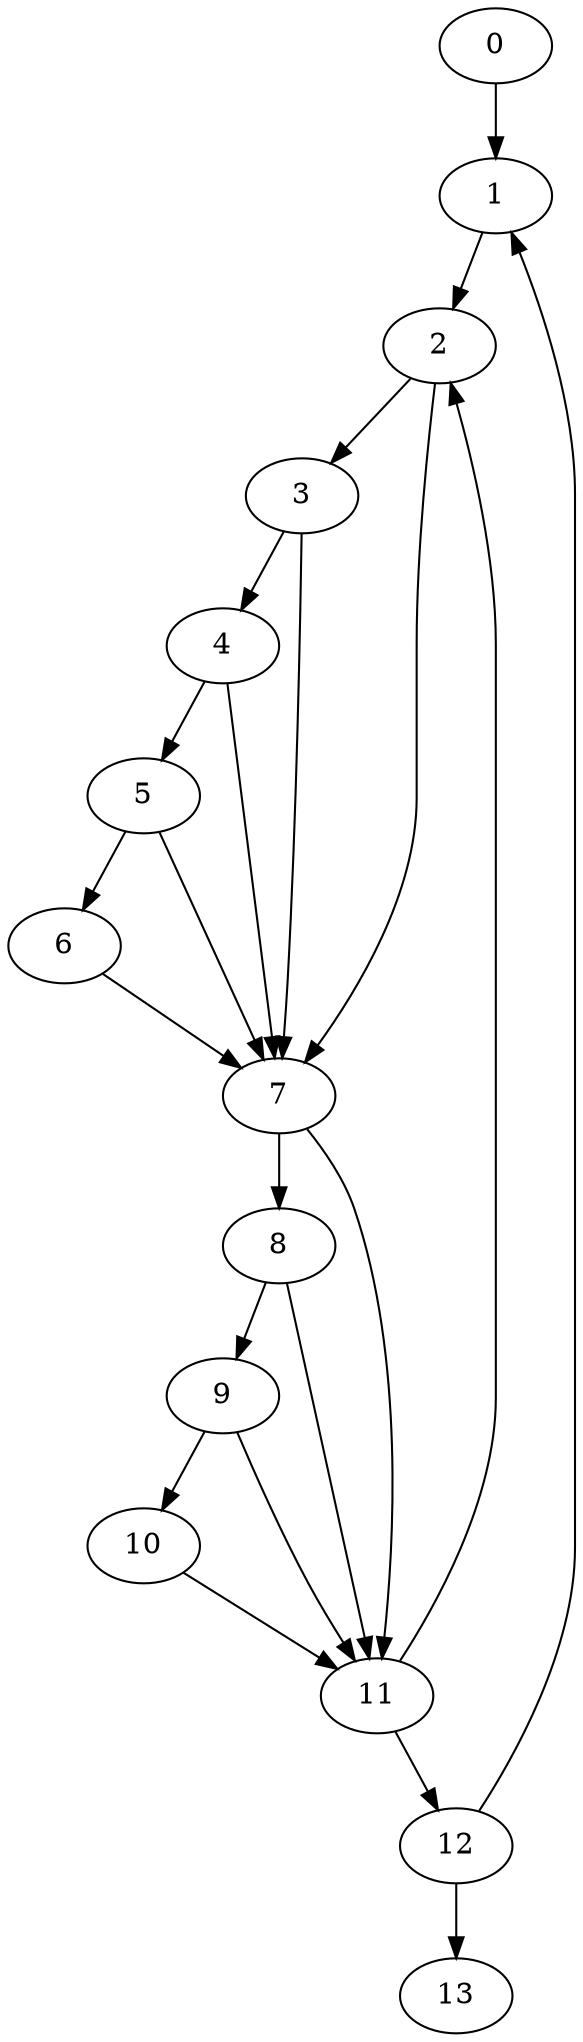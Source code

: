 digraph {
	0
	1
	2
	3
	4
	5
	6
	7
	8
	9
	10
	11
	12
	13
	3 -> 4
	4 -> 5
	11 -> 12
	0 -> 1
	12 -> 1
	2 -> 3
	7 -> 8
	12 -> 13
	8 -> 9
	9 -> 10
	1 -> 2
	11 -> 2
	5 -> 6
	4 -> 7
	5 -> 7
	6 -> 7
	2 -> 7
	3 -> 7
	7 -> 11
	8 -> 11
	9 -> 11
	10 -> 11
}
